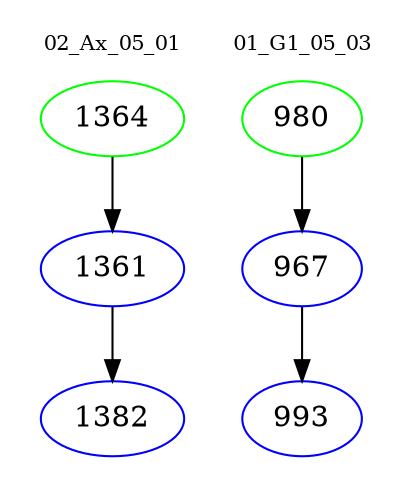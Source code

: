 digraph{
subgraph cluster_0 {
color = white
label = "02_Ax_05_01";
fontsize=10;
T0_1364 [label="1364", color="green"]
T0_1364 -> T0_1361 [color="black"]
T0_1361 [label="1361", color="blue"]
T0_1361 -> T0_1382 [color="black"]
T0_1382 [label="1382", color="blue"]
}
subgraph cluster_1 {
color = white
label = "01_G1_05_03";
fontsize=10;
T1_980 [label="980", color="green"]
T1_980 -> T1_967 [color="black"]
T1_967 [label="967", color="blue"]
T1_967 -> T1_993 [color="black"]
T1_993 [label="993", color="blue"]
}
}

